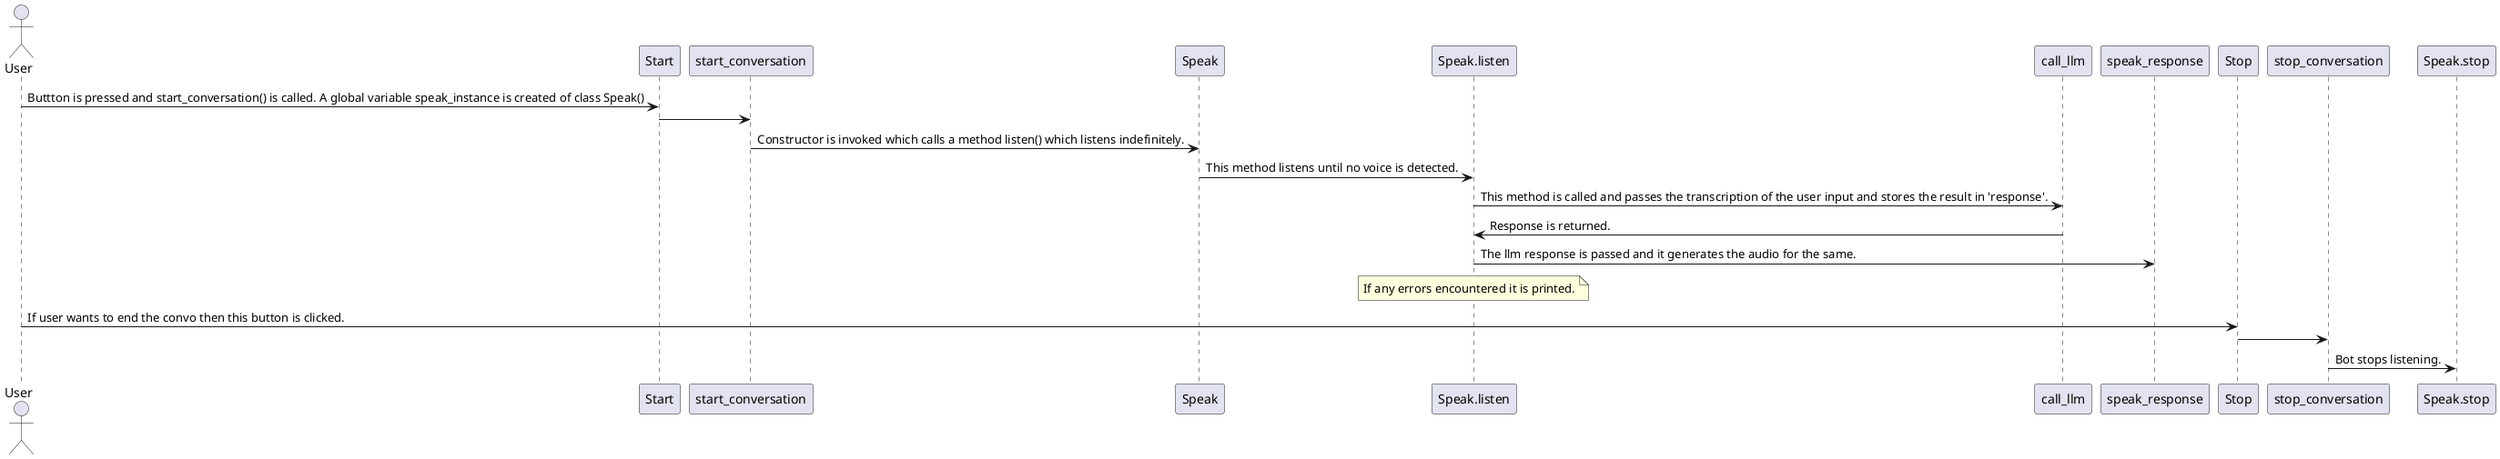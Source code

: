 @startuml
actor User



User->Start: Buttton is pressed and start_conversation() is called. A global variable speak_instance is created of class Speak()
Start->start_conversation:
start_conversation->Speak:Constructor is invoked which calls a method listen() which listens indefinitely.
Speak->Speak.listen:This method listens until no voice is detected.
Speak.listen->call_llm: This method is called and passes the transcription of the user input and stores the result in 'response'.
call_llm->Speak.listen: Response is returned.
Speak.listen->speak_response:The llm response is passed and it generates the audio for the same.
note over Speak.listen: If any errors encountered it is printed.

User->Stop: If user wants to end the convo then this button is clicked.
Stop->stop_conversation:
stop_conversation->Speak.stop: Bot stops listening.
